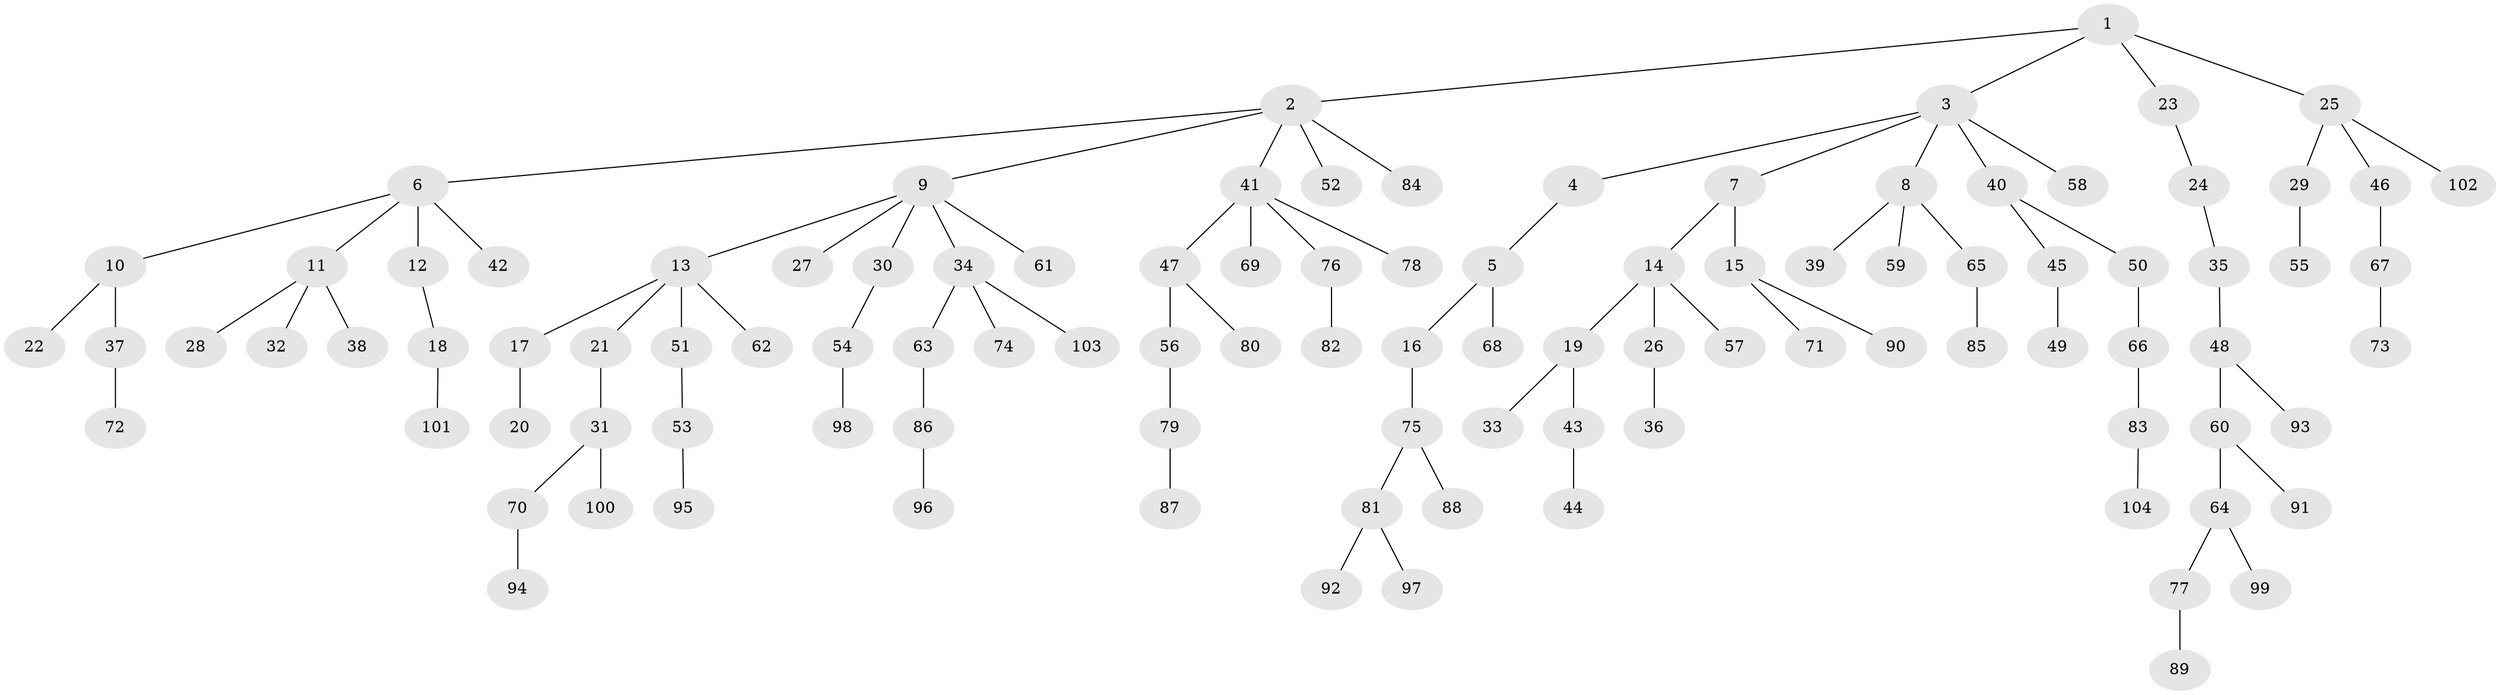 // Generated by graph-tools (version 1.1) at 2025/15/03/09/25 04:15:24]
// undirected, 104 vertices, 103 edges
graph export_dot {
graph [start="1"]
  node [color=gray90,style=filled];
  1;
  2;
  3;
  4;
  5;
  6;
  7;
  8;
  9;
  10;
  11;
  12;
  13;
  14;
  15;
  16;
  17;
  18;
  19;
  20;
  21;
  22;
  23;
  24;
  25;
  26;
  27;
  28;
  29;
  30;
  31;
  32;
  33;
  34;
  35;
  36;
  37;
  38;
  39;
  40;
  41;
  42;
  43;
  44;
  45;
  46;
  47;
  48;
  49;
  50;
  51;
  52;
  53;
  54;
  55;
  56;
  57;
  58;
  59;
  60;
  61;
  62;
  63;
  64;
  65;
  66;
  67;
  68;
  69;
  70;
  71;
  72;
  73;
  74;
  75;
  76;
  77;
  78;
  79;
  80;
  81;
  82;
  83;
  84;
  85;
  86;
  87;
  88;
  89;
  90;
  91;
  92;
  93;
  94;
  95;
  96;
  97;
  98;
  99;
  100;
  101;
  102;
  103;
  104;
  1 -- 2;
  1 -- 3;
  1 -- 23;
  1 -- 25;
  2 -- 6;
  2 -- 9;
  2 -- 41;
  2 -- 52;
  2 -- 84;
  3 -- 4;
  3 -- 7;
  3 -- 8;
  3 -- 40;
  3 -- 58;
  4 -- 5;
  5 -- 16;
  5 -- 68;
  6 -- 10;
  6 -- 11;
  6 -- 12;
  6 -- 42;
  7 -- 14;
  7 -- 15;
  8 -- 39;
  8 -- 59;
  8 -- 65;
  9 -- 13;
  9 -- 27;
  9 -- 30;
  9 -- 34;
  9 -- 61;
  10 -- 22;
  10 -- 37;
  11 -- 28;
  11 -- 32;
  11 -- 38;
  12 -- 18;
  13 -- 17;
  13 -- 21;
  13 -- 51;
  13 -- 62;
  14 -- 19;
  14 -- 26;
  14 -- 57;
  15 -- 71;
  15 -- 90;
  16 -- 75;
  17 -- 20;
  18 -- 101;
  19 -- 33;
  19 -- 43;
  21 -- 31;
  23 -- 24;
  24 -- 35;
  25 -- 29;
  25 -- 46;
  25 -- 102;
  26 -- 36;
  29 -- 55;
  30 -- 54;
  31 -- 70;
  31 -- 100;
  34 -- 63;
  34 -- 74;
  34 -- 103;
  35 -- 48;
  37 -- 72;
  40 -- 45;
  40 -- 50;
  41 -- 47;
  41 -- 69;
  41 -- 76;
  41 -- 78;
  43 -- 44;
  45 -- 49;
  46 -- 67;
  47 -- 56;
  47 -- 80;
  48 -- 60;
  48 -- 93;
  50 -- 66;
  51 -- 53;
  53 -- 95;
  54 -- 98;
  56 -- 79;
  60 -- 64;
  60 -- 91;
  63 -- 86;
  64 -- 77;
  64 -- 99;
  65 -- 85;
  66 -- 83;
  67 -- 73;
  70 -- 94;
  75 -- 81;
  75 -- 88;
  76 -- 82;
  77 -- 89;
  79 -- 87;
  81 -- 92;
  81 -- 97;
  83 -- 104;
  86 -- 96;
}
